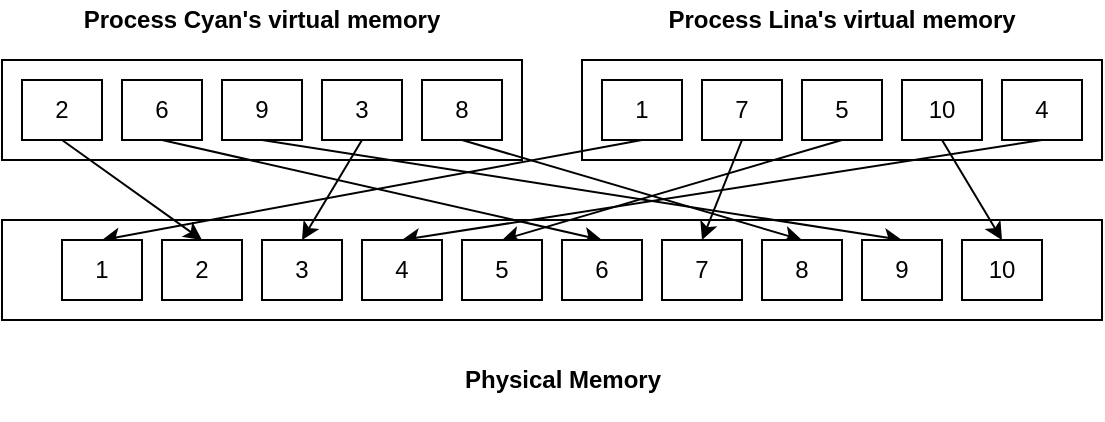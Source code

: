 <mxfile>
    <diagram id="mdEOsvauj4piBYovOP1l" name="Page-1">
        <mxGraphModel dx="1770" dy="1118" grid="1" gridSize="10" guides="1" tooltips="1" connect="1" arrows="1" fold="1" page="1" pageScale="1" pageWidth="850" pageHeight="1100" math="0" shadow="0">
            <root>
                <mxCell id="0"/>
                <mxCell id="1" parent="0"/>
                <mxCell id="27" value="" style="rounded=0;whiteSpace=wrap;html=1;" parent="1" vertex="1">
                    <mxGeometry x="100" y="540" width="550" height="50" as="geometry"/>
                </mxCell>
                <mxCell id="2" value="" style="rounded=0;whiteSpace=wrap;html=1;" parent="1" vertex="1">
                    <mxGeometry x="100" y="460" width="260" height="50" as="geometry"/>
                </mxCell>
                <mxCell id="28" style="edgeStyle=none;html=1;exitX=0.5;exitY=1;exitDx=0;exitDy=0;entryX=0.5;entryY=0;entryDx=0;entryDy=0;" parent="1" source="3" target="18" edge="1">
                    <mxGeometry relative="1" as="geometry"/>
                </mxCell>
                <mxCell id="3" value="2" style="rounded=0;whiteSpace=wrap;html=1;" parent="1" vertex="1">
                    <mxGeometry x="110" y="470" width="40" height="30" as="geometry"/>
                </mxCell>
                <mxCell id="29" style="edgeStyle=none;html=1;exitX=0.5;exitY=1;exitDx=0;exitDy=0;entryX=0.5;entryY=0;entryDx=0;entryDy=0;" parent="1" source="5" target="22" edge="1">
                    <mxGeometry relative="1" as="geometry"/>
                </mxCell>
                <mxCell id="5" value="6" style="rounded=0;whiteSpace=wrap;html=1;" parent="1" vertex="1">
                    <mxGeometry x="160" y="470" width="40" height="30" as="geometry"/>
                </mxCell>
                <mxCell id="30" style="edgeStyle=none;html=1;exitX=0.5;exitY=1;exitDx=0;exitDy=0;entryX=0.5;entryY=0;entryDx=0;entryDy=0;" parent="1" source="6" target="25" edge="1">
                    <mxGeometry relative="1" as="geometry"/>
                </mxCell>
                <mxCell id="6" value="9" style="rounded=0;whiteSpace=wrap;html=1;" parent="1" vertex="1">
                    <mxGeometry x="210" y="470" width="40" height="30" as="geometry"/>
                </mxCell>
                <mxCell id="31" style="edgeStyle=none;html=1;exitX=0.5;exitY=1;exitDx=0;exitDy=0;entryX=0.5;entryY=0;entryDx=0;entryDy=0;" parent="1" source="7" target="19" edge="1">
                    <mxGeometry relative="1" as="geometry"/>
                </mxCell>
                <mxCell id="7" value="3" style="rounded=0;whiteSpace=wrap;html=1;" parent="1" vertex="1">
                    <mxGeometry x="260" y="470" width="40" height="30" as="geometry"/>
                </mxCell>
                <mxCell id="32" style="edgeStyle=none;html=1;exitX=0.5;exitY=1;exitDx=0;exitDy=0;entryX=0.5;entryY=0;entryDx=0;entryDy=0;" parent="1" source="8" target="24" edge="1">
                    <mxGeometry relative="1" as="geometry"/>
                </mxCell>
                <mxCell id="8" value="8" style="rounded=0;whiteSpace=wrap;html=1;" parent="1" vertex="1">
                    <mxGeometry x="310" y="470" width="40" height="30" as="geometry"/>
                </mxCell>
                <mxCell id="9" value="" style="rounded=0;whiteSpace=wrap;html=1;" parent="1" vertex="1">
                    <mxGeometry x="390" y="460" width="260" height="50" as="geometry"/>
                </mxCell>
                <mxCell id="33" style="edgeStyle=none;html=1;exitX=0.5;exitY=1;exitDx=0;exitDy=0;entryX=0.5;entryY=0;entryDx=0;entryDy=0;" parent="1" source="10" target="17" edge="1">
                    <mxGeometry relative="1" as="geometry"/>
                </mxCell>
                <mxCell id="10" value="1" style="rounded=0;whiteSpace=wrap;html=1;" parent="1" vertex="1">
                    <mxGeometry x="400" y="470" width="40" height="30" as="geometry"/>
                </mxCell>
                <mxCell id="34" style="edgeStyle=none;html=1;exitX=0.5;exitY=1;exitDx=0;exitDy=0;entryX=0.5;entryY=0;entryDx=0;entryDy=0;" parent="1" source="11" target="23" edge="1">
                    <mxGeometry relative="1" as="geometry"/>
                </mxCell>
                <mxCell id="11" value="7" style="rounded=0;whiteSpace=wrap;html=1;" parent="1" vertex="1">
                    <mxGeometry x="450" y="470" width="40" height="30" as="geometry"/>
                </mxCell>
                <mxCell id="35" style="edgeStyle=none;html=1;exitX=0.5;exitY=1;exitDx=0;exitDy=0;entryX=0.5;entryY=0;entryDx=0;entryDy=0;" parent="1" source="12" target="21" edge="1">
                    <mxGeometry relative="1" as="geometry"/>
                </mxCell>
                <mxCell id="12" value="5" style="rounded=0;whiteSpace=wrap;html=1;" parent="1" vertex="1">
                    <mxGeometry x="500" y="470" width="40" height="30" as="geometry"/>
                </mxCell>
                <mxCell id="36" style="edgeStyle=none;html=1;exitX=0.5;exitY=1;exitDx=0;exitDy=0;entryX=0.5;entryY=0;entryDx=0;entryDy=0;" parent="1" source="13" target="26" edge="1">
                    <mxGeometry relative="1" as="geometry"/>
                </mxCell>
                <mxCell id="13" value="10" style="rounded=0;whiteSpace=wrap;html=1;" parent="1" vertex="1">
                    <mxGeometry x="550" y="470" width="40" height="30" as="geometry"/>
                </mxCell>
                <mxCell id="37" style="edgeStyle=none;html=1;exitX=0.5;exitY=1;exitDx=0;exitDy=0;entryX=0.5;entryY=0;entryDx=0;entryDy=0;" parent="1" source="14" target="20" edge="1">
                    <mxGeometry relative="1" as="geometry"/>
                </mxCell>
                <mxCell id="14" value="4" style="rounded=0;whiteSpace=wrap;html=1;" parent="1" vertex="1">
                    <mxGeometry x="600" y="470" width="40" height="30" as="geometry"/>
                </mxCell>
                <UserObject label="&lt;b&gt;Process Cyan's virtual memory&lt;/b&gt;" placeholders="1" name="Variable" id="15">
                    <mxCell style="text;html=1;strokeColor=none;fillColor=none;align=center;verticalAlign=middle;whiteSpace=wrap;overflow=hidden;" parent="1" vertex="1">
                        <mxGeometry x="100" y="430" width="260" height="20" as="geometry"/>
                    </mxCell>
                </UserObject>
                <UserObject label="&lt;b&gt;Process Lina's virtual memory&lt;/b&gt;" placeholders="1" name="Variable" id="16">
                    <mxCell style="text;html=1;strokeColor=none;fillColor=none;align=center;verticalAlign=middle;whiteSpace=wrap;overflow=hidden;" parent="1" vertex="1">
                        <mxGeometry x="390" y="430" width="260" height="20" as="geometry"/>
                    </mxCell>
                </UserObject>
                <mxCell id="17" value="1" style="rounded=0;whiteSpace=wrap;html=1;" parent="1" vertex="1">
                    <mxGeometry x="130" y="550" width="40" height="30" as="geometry"/>
                </mxCell>
                <mxCell id="18" value="2" style="rounded=0;whiteSpace=wrap;html=1;" parent="1" vertex="1">
                    <mxGeometry x="180" y="550" width="40" height="30" as="geometry"/>
                </mxCell>
                <mxCell id="19" value="3" style="rounded=0;whiteSpace=wrap;html=1;" parent="1" vertex="1">
                    <mxGeometry x="230" y="550" width="40" height="30" as="geometry"/>
                </mxCell>
                <mxCell id="20" value="4" style="rounded=0;whiteSpace=wrap;html=1;" parent="1" vertex="1">
                    <mxGeometry x="280" y="550" width="40" height="30" as="geometry"/>
                </mxCell>
                <mxCell id="21" value="5" style="rounded=0;whiteSpace=wrap;html=1;" parent="1" vertex="1">
                    <mxGeometry x="330" y="550" width="40" height="30" as="geometry"/>
                </mxCell>
                <mxCell id="22" value="6" style="rounded=0;whiteSpace=wrap;html=1;" parent="1" vertex="1">
                    <mxGeometry x="380" y="550" width="40" height="30" as="geometry"/>
                </mxCell>
                <mxCell id="23" value="7" style="rounded=0;whiteSpace=wrap;html=1;" parent="1" vertex="1">
                    <mxGeometry x="430" y="550" width="40" height="30" as="geometry"/>
                </mxCell>
                <mxCell id="24" value="8" style="rounded=0;whiteSpace=wrap;html=1;" parent="1" vertex="1">
                    <mxGeometry x="480" y="550" width="40" height="30" as="geometry"/>
                </mxCell>
                <mxCell id="25" value="9" style="rounded=0;whiteSpace=wrap;html=1;" parent="1" vertex="1">
                    <mxGeometry x="530" y="550" width="40" height="30" as="geometry"/>
                </mxCell>
                <mxCell id="26" value="10" style="rounded=0;whiteSpace=wrap;html=1;" parent="1" vertex="1">
                    <mxGeometry x="580" y="550" width="40" height="30" as="geometry"/>
                </mxCell>
                <mxCell id="38" value="Physical Memory" style="text;strokeColor=none;fillColor=none;html=1;fontSize=12;fontStyle=1;verticalAlign=middle;align=center;" parent="1" vertex="1">
                    <mxGeometry x="330" y="600" width="100" height="40" as="geometry"/>
                </mxCell>
            </root>
        </mxGraphModel>
    </diagram>
</mxfile>